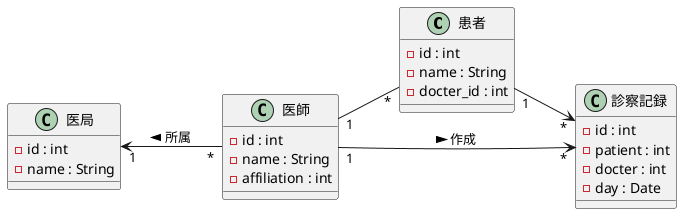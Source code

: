 @startuml 診察記録
    left to right direction
    class 患者 {
        - id : int
        - name : String
        -docter_id : int
    }  

    class 医師 {
        - id : int
        - name : String
        - affiliation : int
    }

    class 診察記録 {
        - id : int
        - patient : int
        - docter : int
        - day : Date
    }

    class 医局 {
        - id : int
        - name : String
    }

    医師 "1" -- "*" 患者
    医師 "1" --> "*" 診察記録:作成 >
    患者 "1" --> "*" 診察記録
    医局 "1" <-- "*" 医師:所属 <

@enduml
